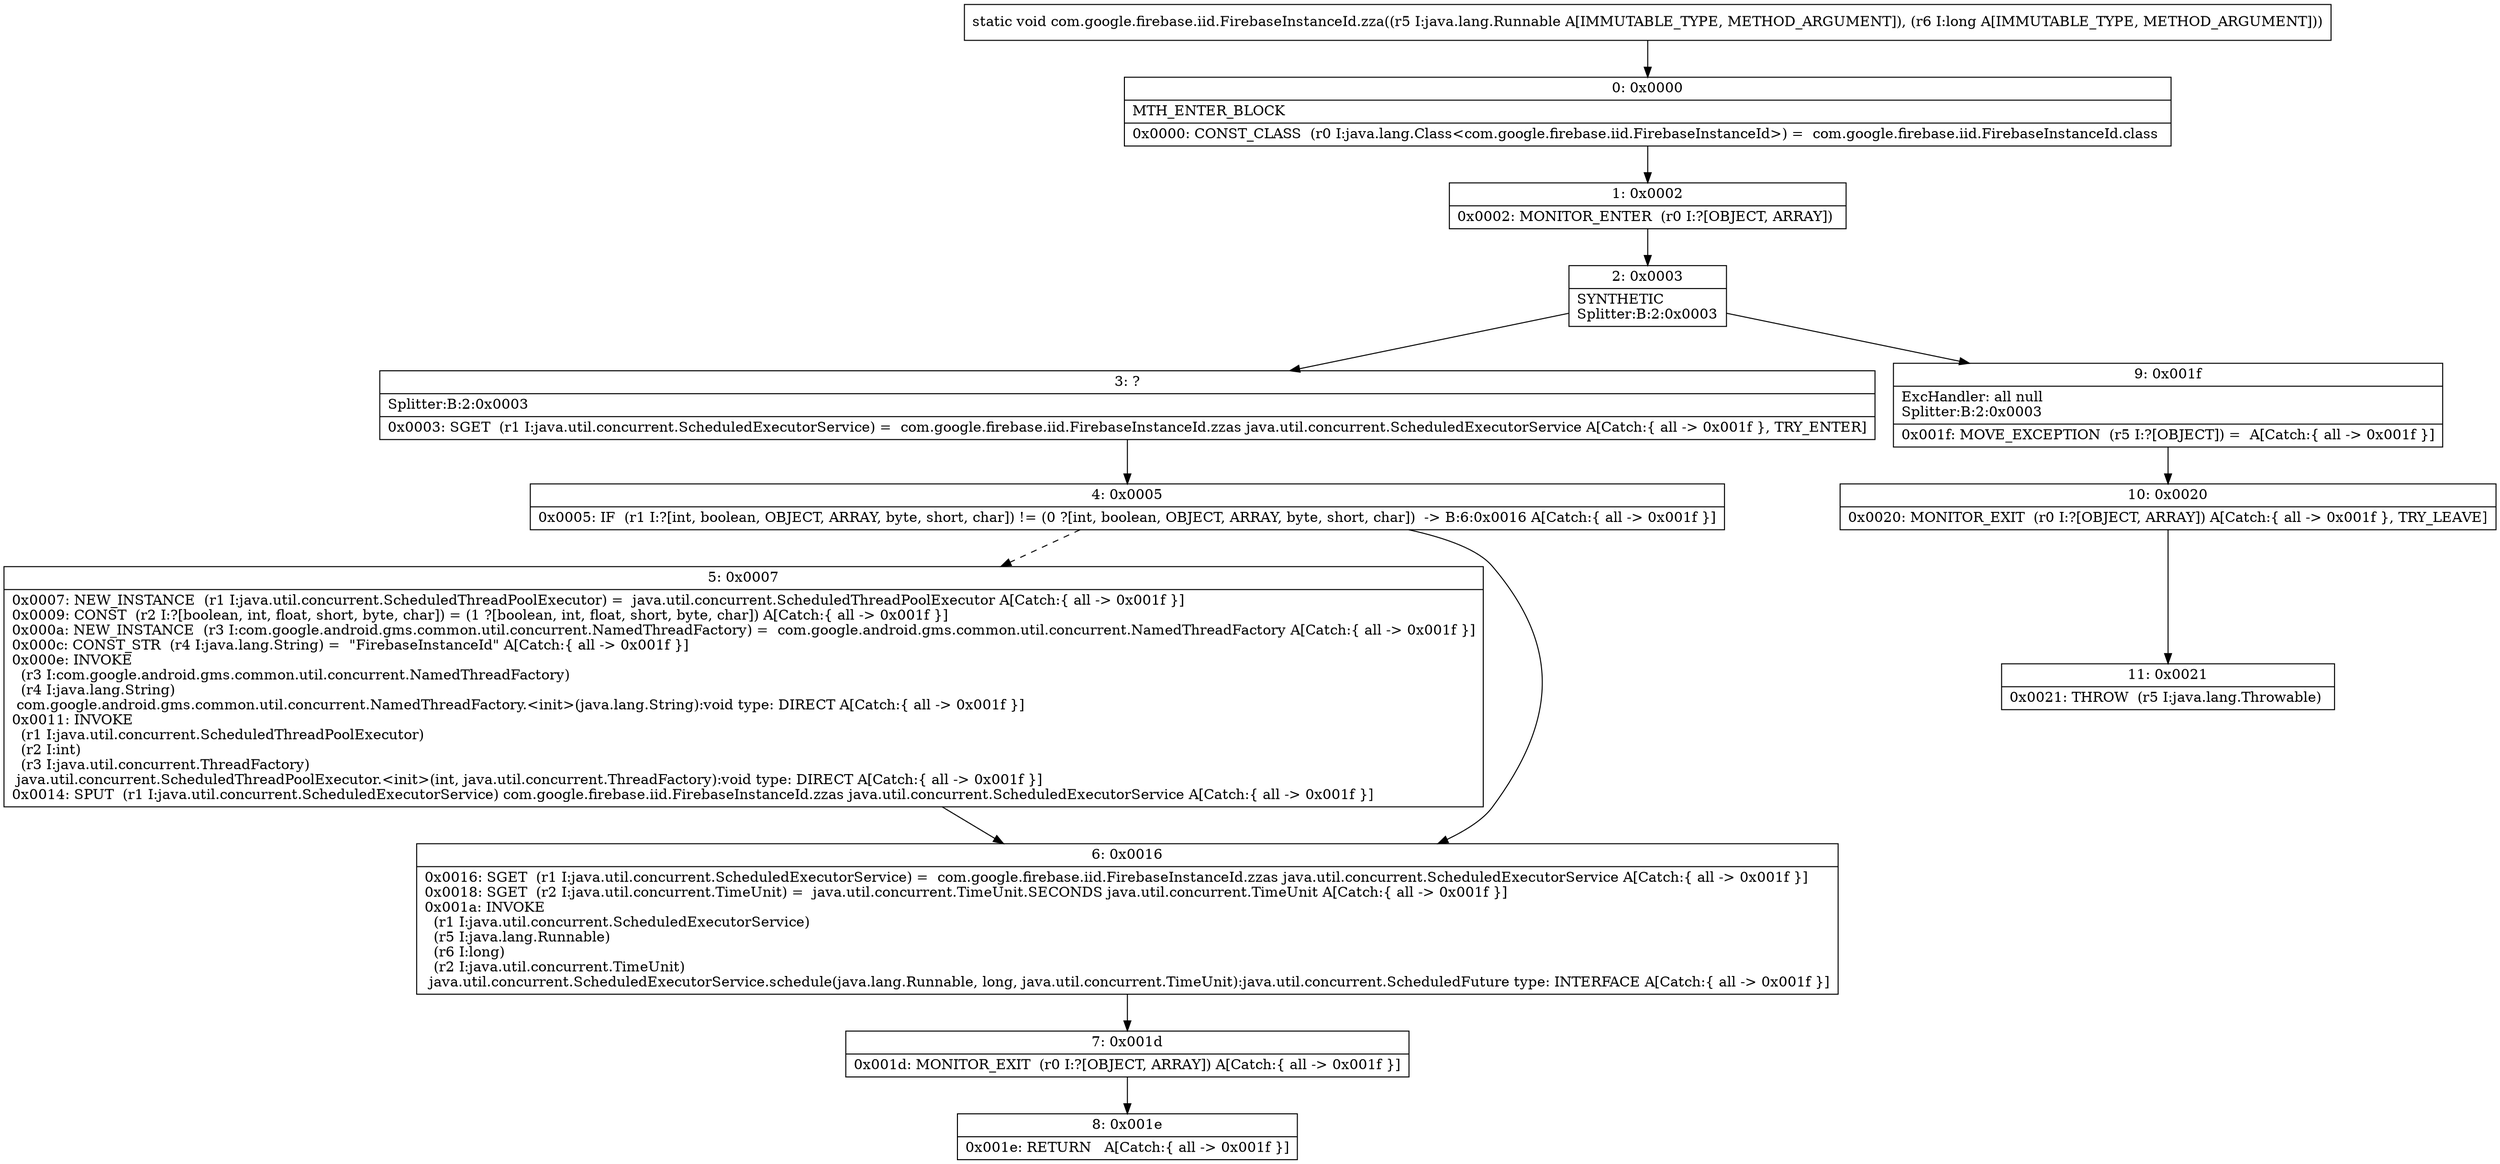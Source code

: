 digraph "CFG forcom.google.firebase.iid.FirebaseInstanceId.zza(Ljava\/lang\/Runnable;J)V" {
Node_0 [shape=record,label="{0\:\ 0x0000|MTH_ENTER_BLOCK\l|0x0000: CONST_CLASS  (r0 I:java.lang.Class\<com.google.firebase.iid.FirebaseInstanceId\>) =  com.google.firebase.iid.FirebaseInstanceId.class \l}"];
Node_1 [shape=record,label="{1\:\ 0x0002|0x0002: MONITOR_ENTER  (r0 I:?[OBJECT, ARRAY]) \l}"];
Node_2 [shape=record,label="{2\:\ 0x0003|SYNTHETIC\lSplitter:B:2:0x0003\l}"];
Node_3 [shape=record,label="{3\:\ ?|Splitter:B:2:0x0003\l|0x0003: SGET  (r1 I:java.util.concurrent.ScheduledExecutorService) =  com.google.firebase.iid.FirebaseInstanceId.zzas java.util.concurrent.ScheduledExecutorService A[Catch:\{ all \-\> 0x001f \}, TRY_ENTER]\l}"];
Node_4 [shape=record,label="{4\:\ 0x0005|0x0005: IF  (r1 I:?[int, boolean, OBJECT, ARRAY, byte, short, char]) != (0 ?[int, boolean, OBJECT, ARRAY, byte, short, char])  \-\> B:6:0x0016 A[Catch:\{ all \-\> 0x001f \}]\l}"];
Node_5 [shape=record,label="{5\:\ 0x0007|0x0007: NEW_INSTANCE  (r1 I:java.util.concurrent.ScheduledThreadPoolExecutor) =  java.util.concurrent.ScheduledThreadPoolExecutor A[Catch:\{ all \-\> 0x001f \}]\l0x0009: CONST  (r2 I:?[boolean, int, float, short, byte, char]) = (1 ?[boolean, int, float, short, byte, char]) A[Catch:\{ all \-\> 0x001f \}]\l0x000a: NEW_INSTANCE  (r3 I:com.google.android.gms.common.util.concurrent.NamedThreadFactory) =  com.google.android.gms.common.util.concurrent.NamedThreadFactory A[Catch:\{ all \-\> 0x001f \}]\l0x000c: CONST_STR  (r4 I:java.lang.String) =  \"FirebaseInstanceId\" A[Catch:\{ all \-\> 0x001f \}]\l0x000e: INVOKE  \l  (r3 I:com.google.android.gms.common.util.concurrent.NamedThreadFactory)\l  (r4 I:java.lang.String)\l com.google.android.gms.common.util.concurrent.NamedThreadFactory.\<init\>(java.lang.String):void type: DIRECT A[Catch:\{ all \-\> 0x001f \}]\l0x0011: INVOKE  \l  (r1 I:java.util.concurrent.ScheduledThreadPoolExecutor)\l  (r2 I:int)\l  (r3 I:java.util.concurrent.ThreadFactory)\l java.util.concurrent.ScheduledThreadPoolExecutor.\<init\>(int, java.util.concurrent.ThreadFactory):void type: DIRECT A[Catch:\{ all \-\> 0x001f \}]\l0x0014: SPUT  (r1 I:java.util.concurrent.ScheduledExecutorService) com.google.firebase.iid.FirebaseInstanceId.zzas java.util.concurrent.ScheduledExecutorService A[Catch:\{ all \-\> 0x001f \}]\l}"];
Node_6 [shape=record,label="{6\:\ 0x0016|0x0016: SGET  (r1 I:java.util.concurrent.ScheduledExecutorService) =  com.google.firebase.iid.FirebaseInstanceId.zzas java.util.concurrent.ScheduledExecutorService A[Catch:\{ all \-\> 0x001f \}]\l0x0018: SGET  (r2 I:java.util.concurrent.TimeUnit) =  java.util.concurrent.TimeUnit.SECONDS java.util.concurrent.TimeUnit A[Catch:\{ all \-\> 0x001f \}]\l0x001a: INVOKE  \l  (r1 I:java.util.concurrent.ScheduledExecutorService)\l  (r5 I:java.lang.Runnable)\l  (r6 I:long)\l  (r2 I:java.util.concurrent.TimeUnit)\l java.util.concurrent.ScheduledExecutorService.schedule(java.lang.Runnable, long, java.util.concurrent.TimeUnit):java.util.concurrent.ScheduledFuture type: INTERFACE A[Catch:\{ all \-\> 0x001f \}]\l}"];
Node_7 [shape=record,label="{7\:\ 0x001d|0x001d: MONITOR_EXIT  (r0 I:?[OBJECT, ARRAY]) A[Catch:\{ all \-\> 0x001f \}]\l}"];
Node_8 [shape=record,label="{8\:\ 0x001e|0x001e: RETURN   A[Catch:\{ all \-\> 0x001f \}]\l}"];
Node_9 [shape=record,label="{9\:\ 0x001f|ExcHandler: all null\lSplitter:B:2:0x0003\l|0x001f: MOVE_EXCEPTION  (r5 I:?[OBJECT]) =  A[Catch:\{ all \-\> 0x001f \}]\l}"];
Node_10 [shape=record,label="{10\:\ 0x0020|0x0020: MONITOR_EXIT  (r0 I:?[OBJECT, ARRAY]) A[Catch:\{ all \-\> 0x001f \}, TRY_LEAVE]\l}"];
Node_11 [shape=record,label="{11\:\ 0x0021|0x0021: THROW  (r5 I:java.lang.Throwable) \l}"];
MethodNode[shape=record,label="{static void com.google.firebase.iid.FirebaseInstanceId.zza((r5 I:java.lang.Runnable A[IMMUTABLE_TYPE, METHOD_ARGUMENT]), (r6 I:long A[IMMUTABLE_TYPE, METHOD_ARGUMENT])) }"];
MethodNode -> Node_0;
Node_0 -> Node_1;
Node_1 -> Node_2;
Node_2 -> Node_3;
Node_2 -> Node_9;
Node_3 -> Node_4;
Node_4 -> Node_5[style=dashed];
Node_4 -> Node_6;
Node_5 -> Node_6;
Node_6 -> Node_7;
Node_7 -> Node_8;
Node_9 -> Node_10;
Node_10 -> Node_11;
}

